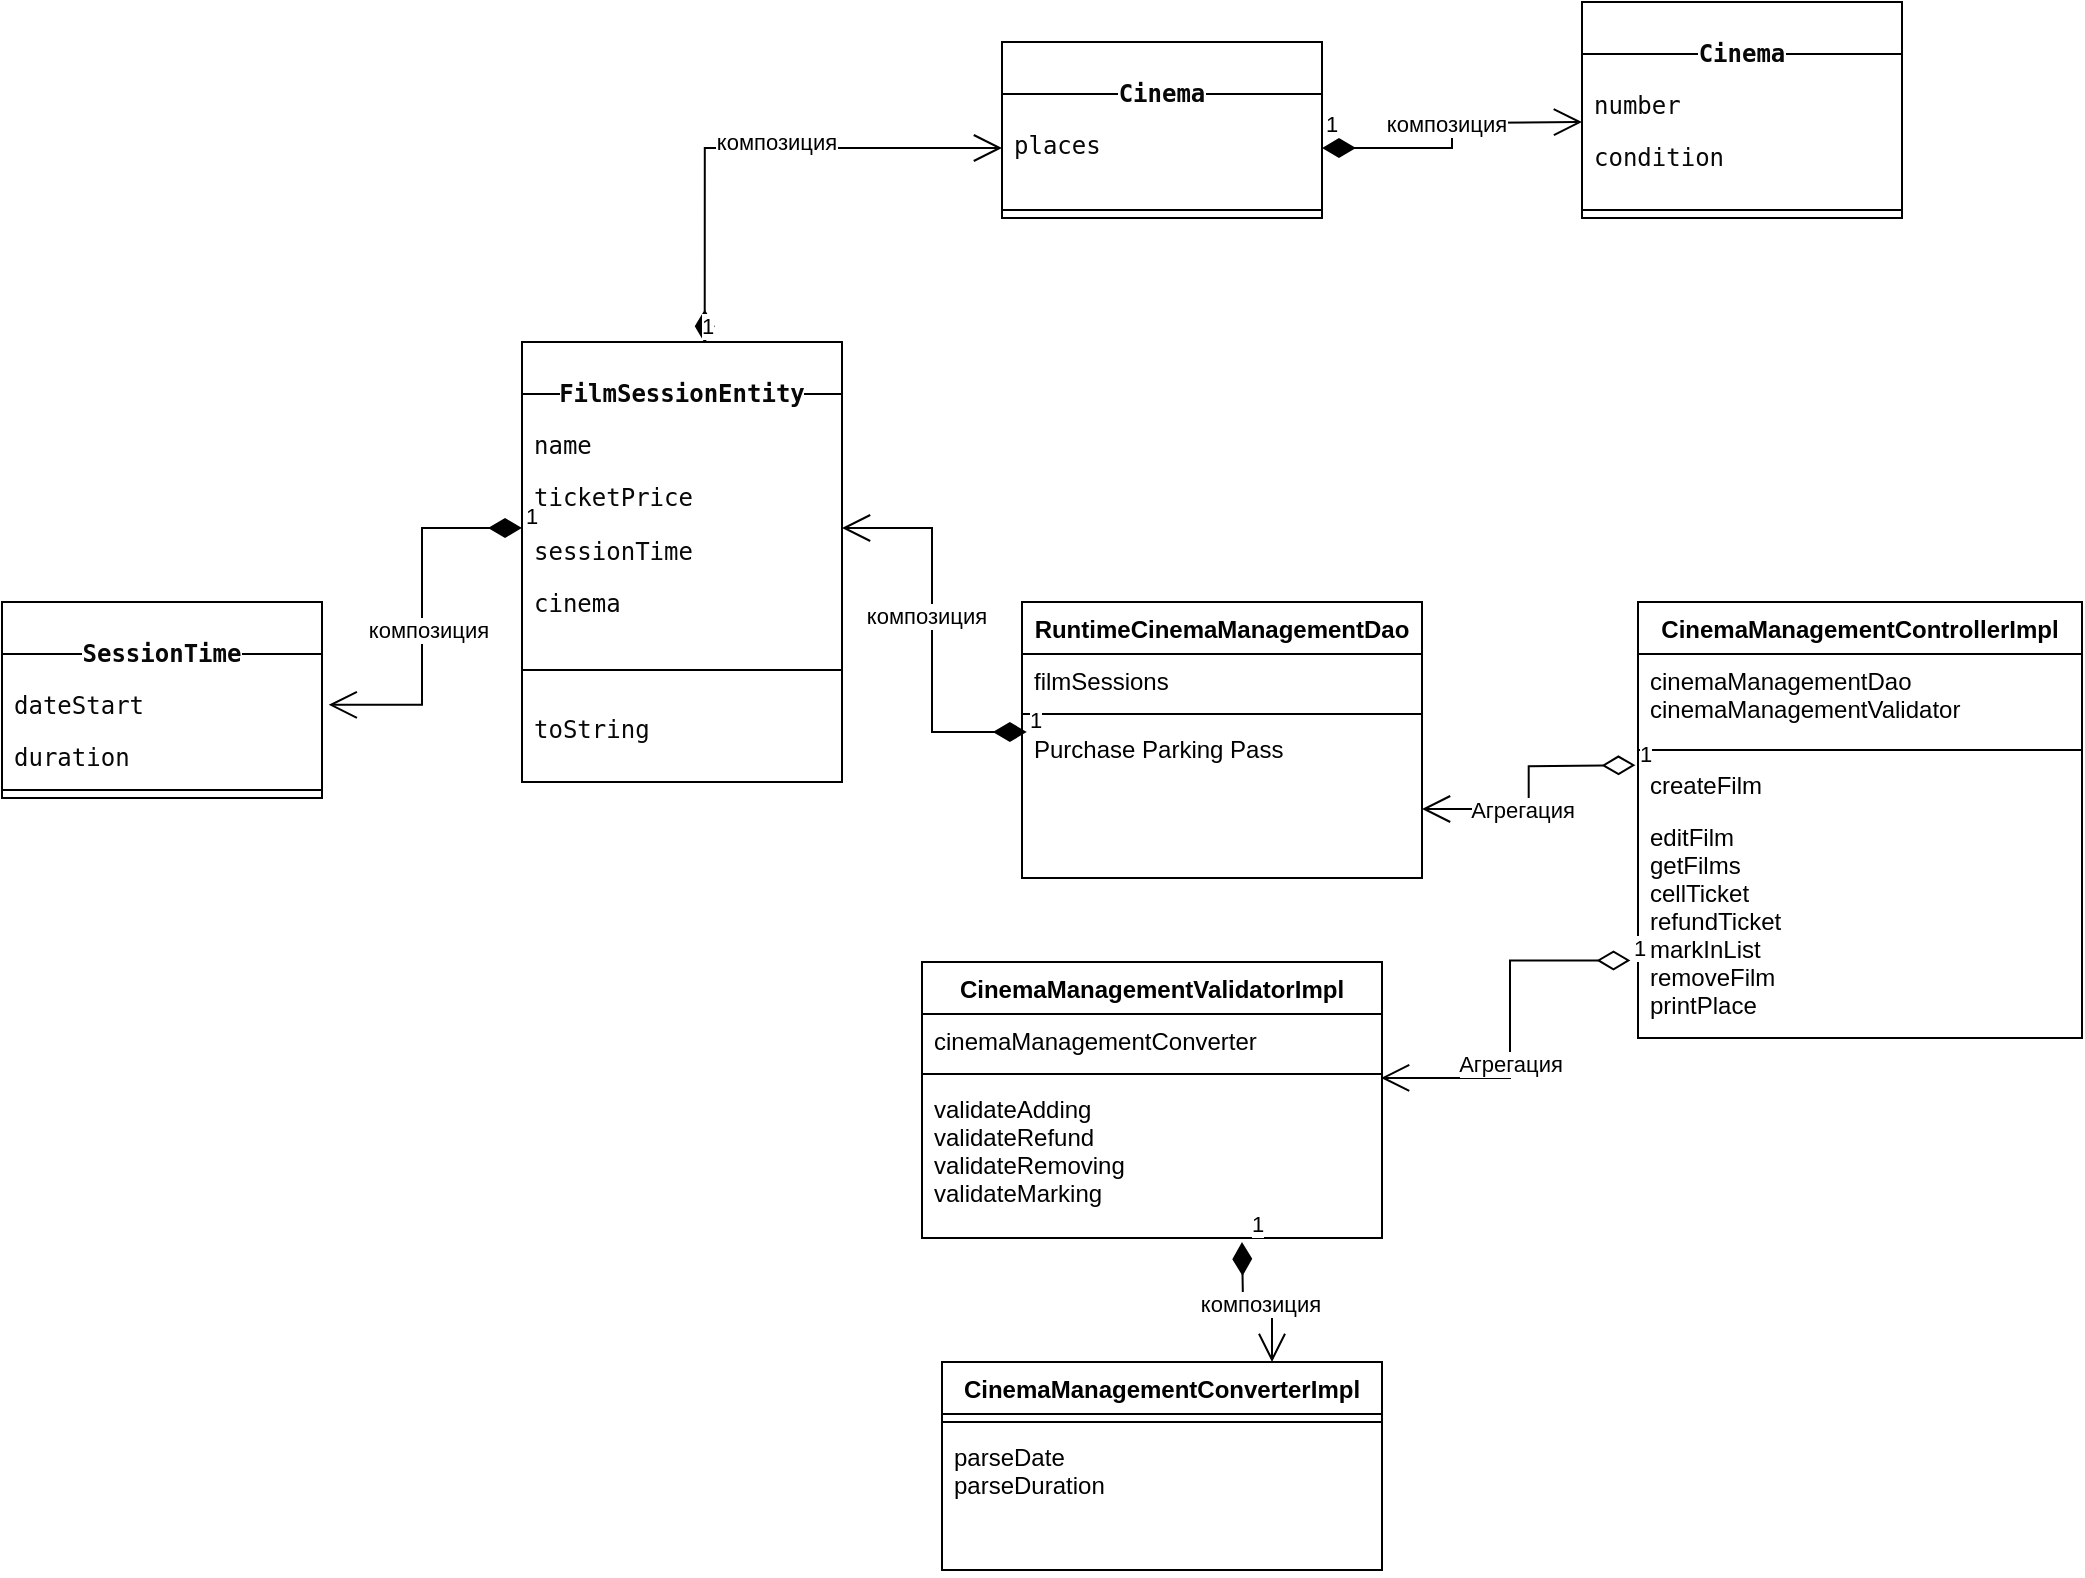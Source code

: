 <mxfile version="22.1.11" type="github">
  <diagram id="C5RBs43oDa-KdzZeNtuy" name="Page-1">
    <mxGraphModel dx="1698" dy="1669" grid="1" gridSize="10" guides="1" tooltips="1" connect="1" arrows="1" fold="1" page="1" pageScale="1" pageWidth="827" pageHeight="1169" math="0" shadow="0">
      <root>
        <mxCell id="WIyWlLk6GJQsqaUBKTNV-0" />
        <mxCell id="WIyWlLk6GJQsqaUBKTNV-1" parent="WIyWlLk6GJQsqaUBKTNV-0" />
        <mxCell id="zkfFHV4jXpPFQw0GAbJ--0" value="RuntimeCinemaManagementDao" style="swimlane;fontStyle=1;align=center;verticalAlign=top;childLayout=stackLayout;horizontal=1;startSize=26;horizontalStack=0;resizeParent=1;resizeLast=0;collapsible=1;marginBottom=0;rounded=0;shadow=0;strokeWidth=1;" parent="WIyWlLk6GJQsqaUBKTNV-1" vertex="1">
          <mxGeometry x="200" y="120" width="200" height="138" as="geometry">
            <mxRectangle x="230" y="140" width="160" height="26" as="alternateBounds" />
          </mxGeometry>
        </mxCell>
        <mxCell id="zkfFHV4jXpPFQw0GAbJ--1" value="filmSessions" style="text;align=left;verticalAlign=top;spacingLeft=4;spacingRight=4;overflow=hidden;rotatable=0;points=[[0,0.5],[1,0.5]];portConstraint=eastwest;" parent="zkfFHV4jXpPFQw0GAbJ--0" vertex="1">
          <mxGeometry y="26" width="200" height="26" as="geometry" />
        </mxCell>
        <mxCell id="zkfFHV4jXpPFQw0GAbJ--4" value="" style="line;html=1;strokeWidth=1;align=left;verticalAlign=middle;spacingTop=-1;spacingLeft=3;spacingRight=3;rotatable=0;labelPosition=right;points=[];portConstraint=eastwest;" parent="zkfFHV4jXpPFQw0GAbJ--0" vertex="1">
          <mxGeometry y="52" width="200" height="8" as="geometry" />
        </mxCell>
        <mxCell id="zkfFHV4jXpPFQw0GAbJ--5" value="Purchase Parking Pass" style="text;align=left;verticalAlign=top;spacingLeft=4;spacingRight=4;overflow=hidden;rotatable=0;points=[[0,0.5],[1,0.5]];portConstraint=eastwest;" parent="zkfFHV4jXpPFQw0GAbJ--0" vertex="1">
          <mxGeometry y="60" width="200" height="26" as="geometry" />
        </mxCell>
        <mxCell id="zkfFHV4jXpPFQw0GAbJ--17" value="CinemaManagementControllerImpl" style="swimlane;fontStyle=1;align=center;verticalAlign=top;childLayout=stackLayout;horizontal=1;startSize=26;horizontalStack=0;resizeParent=1;resizeLast=0;collapsible=1;marginBottom=0;rounded=0;shadow=0;strokeWidth=1;" parent="WIyWlLk6GJQsqaUBKTNV-1" vertex="1">
          <mxGeometry x="508" y="120" width="222" height="218" as="geometry">
            <mxRectangle x="550" y="140" width="160" height="26" as="alternateBounds" />
          </mxGeometry>
        </mxCell>
        <mxCell id="zkfFHV4jXpPFQw0GAbJ--18" value="cinemaManagementDao&#xa;cinemaManagementValidator" style="text;align=left;verticalAlign=top;spacingLeft=4;spacingRight=4;overflow=hidden;rotatable=0;points=[[0,0.5],[1,0.5]];portConstraint=eastwest;" parent="zkfFHV4jXpPFQw0GAbJ--17" vertex="1">
          <mxGeometry y="26" width="222" height="44" as="geometry" />
        </mxCell>
        <mxCell id="zkfFHV4jXpPFQw0GAbJ--23" value="" style="line;html=1;strokeWidth=1;align=left;verticalAlign=middle;spacingTop=-1;spacingLeft=3;spacingRight=3;rotatable=0;labelPosition=right;points=[];portConstraint=eastwest;" parent="zkfFHV4jXpPFQw0GAbJ--17" vertex="1">
          <mxGeometry y="70" width="222" height="8" as="geometry" />
        </mxCell>
        <mxCell id="zkfFHV4jXpPFQw0GAbJ--24" value="createFilm" style="text;align=left;verticalAlign=top;spacingLeft=4;spacingRight=4;overflow=hidden;rotatable=0;points=[[0,0.5],[1,0.5]];portConstraint=eastwest;" parent="zkfFHV4jXpPFQw0GAbJ--17" vertex="1">
          <mxGeometry y="78" width="222" height="26" as="geometry" />
        </mxCell>
        <mxCell id="zkfFHV4jXpPFQw0GAbJ--25" value="editFilm&#xa;getFilms&#xa;cellTicket&#xa;refundTicket&#xa;markInList&#xa;removeFilm&#xa;printPlace" style="text;align=left;verticalAlign=top;spacingLeft=4;spacingRight=4;overflow=hidden;rotatable=0;points=[[0,0.5],[1,0.5]];portConstraint=eastwest;" parent="zkfFHV4jXpPFQw0GAbJ--17" vertex="1">
          <mxGeometry y="104" width="222" height="114" as="geometry" />
        </mxCell>
        <mxCell id="EzYyWGSAX338Ddyty4Ww-6" value="1" style="endArrow=open;html=1;endSize=12;startArrow=diamondThin;startSize=14;startFill=0;edgeStyle=orthogonalEdgeStyle;align=left;verticalAlign=bottom;rounded=0;exitX=-0.008;exitY=0.138;exitDx=0;exitDy=0;exitPerimeter=0;entryX=1;entryY=0.75;entryDx=0;entryDy=0;" edge="1" parent="WIyWlLk6GJQsqaUBKTNV-1" target="zkfFHV4jXpPFQw0GAbJ--0">
          <mxGeometry x="-1" y="3" relative="1" as="geometry">
            <mxPoint x="506.72" y="201.588" as="sourcePoint" />
            <mxPoint x="490" y="300" as="targetPoint" />
          </mxGeometry>
        </mxCell>
        <mxCell id="EzYyWGSAX338Ddyty4Ww-7" value="Агрегация" style="edgeLabel;html=1;align=center;verticalAlign=middle;resizable=0;points=[];" vertex="1" connectable="0" parent="EzYyWGSAX338Ddyty4Ww-6">
          <mxGeometry x="0.223" relative="1" as="geometry">
            <mxPoint as="offset" />
          </mxGeometry>
        </mxCell>
        <mxCell id="EzYyWGSAX338Ddyty4Ww-10" value="CinemaManagementValidatorImpl" style="swimlane;fontStyle=1;align=center;verticalAlign=top;childLayout=stackLayout;horizontal=1;startSize=26;horizontalStack=0;resizeParent=1;resizeLast=0;collapsible=1;marginBottom=0;rounded=0;shadow=0;strokeWidth=1;" vertex="1" parent="WIyWlLk6GJQsqaUBKTNV-1">
          <mxGeometry x="150" y="300" width="230" height="138" as="geometry">
            <mxRectangle x="230" y="140" width="160" height="26" as="alternateBounds" />
          </mxGeometry>
        </mxCell>
        <mxCell id="EzYyWGSAX338Ddyty4Ww-11" value="cinemaManagementConverter" style="text;align=left;verticalAlign=top;spacingLeft=4;spacingRight=4;overflow=hidden;rotatable=0;points=[[0,0.5],[1,0.5]];portConstraint=eastwest;" vertex="1" parent="EzYyWGSAX338Ddyty4Ww-10">
          <mxGeometry y="26" width="230" height="26" as="geometry" />
        </mxCell>
        <mxCell id="EzYyWGSAX338Ddyty4Ww-12" value="" style="line;html=1;strokeWidth=1;align=left;verticalAlign=middle;spacingTop=-1;spacingLeft=3;spacingRight=3;rotatable=0;labelPosition=right;points=[];portConstraint=eastwest;" vertex="1" parent="EzYyWGSAX338Ddyty4Ww-10">
          <mxGeometry y="52" width="230" height="8" as="geometry" />
        </mxCell>
        <mxCell id="EzYyWGSAX338Ddyty4Ww-13" value="validateAdding&#xa;validateRefund&#xa;validateRemoving&#xa;validateMarking" style="text;align=left;verticalAlign=top;spacingLeft=4;spacingRight=4;overflow=hidden;rotatable=0;points=[[0,0.5],[1,0.5]];portConstraint=eastwest;" vertex="1" parent="EzYyWGSAX338Ddyty4Ww-10">
          <mxGeometry y="60" width="230" height="70" as="geometry" />
        </mxCell>
        <mxCell id="EzYyWGSAX338Ddyty4Ww-14" value="1" style="endArrow=open;html=1;endSize=12;startArrow=diamondThin;startSize=14;startFill=0;edgeStyle=orthogonalEdgeStyle;align=left;verticalAlign=bottom;rounded=0;exitX=-0.017;exitY=0.66;exitDx=0;exitDy=0;exitPerimeter=0;entryX=0.998;entryY=-0.029;entryDx=0;entryDy=0;entryPerimeter=0;" edge="1" parent="WIyWlLk6GJQsqaUBKTNV-1" source="zkfFHV4jXpPFQw0GAbJ--25" target="EzYyWGSAX338Ddyty4Ww-13">
          <mxGeometry x="-1" y="3" relative="1" as="geometry">
            <mxPoint x="516.72" y="329.998" as="sourcePoint" />
            <mxPoint x="390" y="352.41" as="targetPoint" />
          </mxGeometry>
        </mxCell>
        <mxCell id="EzYyWGSAX338Ddyty4Ww-15" value="Агрегация" style="edgeLabel;html=1;align=center;verticalAlign=middle;resizable=0;points=[];" vertex="1" connectable="0" parent="EzYyWGSAX338Ddyty4Ww-14">
          <mxGeometry x="0.223" relative="1" as="geometry">
            <mxPoint as="offset" />
          </mxGeometry>
        </mxCell>
        <mxCell id="EzYyWGSAX338Ddyty4Ww-16" value="CinemaManagementConverterImpl" style="swimlane;fontStyle=1;align=center;verticalAlign=top;childLayout=stackLayout;horizontal=1;startSize=26;horizontalStack=0;resizeParent=1;resizeLast=0;collapsible=1;marginBottom=0;rounded=0;shadow=0;strokeWidth=1;" vertex="1" parent="WIyWlLk6GJQsqaUBKTNV-1">
          <mxGeometry x="160" y="500" width="220" height="104" as="geometry">
            <mxRectangle x="230" y="140" width="160" height="26" as="alternateBounds" />
          </mxGeometry>
        </mxCell>
        <mxCell id="EzYyWGSAX338Ddyty4Ww-18" value="" style="line;html=1;strokeWidth=1;align=left;verticalAlign=middle;spacingTop=-1;spacingLeft=3;spacingRight=3;rotatable=0;labelPosition=right;points=[];portConstraint=eastwest;" vertex="1" parent="EzYyWGSAX338Ddyty4Ww-16">
          <mxGeometry y="26" width="220" height="8" as="geometry" />
        </mxCell>
        <mxCell id="EzYyWGSAX338Ddyty4Ww-19" value="parseDate&#xa;parseDuration" style="text;align=left;verticalAlign=top;spacingLeft=4;spacingRight=4;overflow=hidden;rotatable=0;points=[[0,0.5],[1,0.5]];portConstraint=eastwest;" vertex="1" parent="EzYyWGSAX338Ddyty4Ww-16">
          <mxGeometry y="34" width="220" height="70" as="geometry" />
        </mxCell>
        <mxCell id="EzYyWGSAX338Ddyty4Ww-20" value="1" style="endArrow=open;html=1;endSize=12;startArrow=diamondThin;startSize=14;startFill=1;edgeStyle=orthogonalEdgeStyle;align=left;verticalAlign=bottom;rounded=0;entryX=0.75;entryY=0;entryDx=0;entryDy=0;" edge="1" parent="WIyWlLk6GJQsqaUBKTNV-1" target="EzYyWGSAX338Ddyty4Ww-16">
          <mxGeometry x="-1" y="3" relative="1" as="geometry">
            <mxPoint x="310" y="440" as="sourcePoint" />
            <mxPoint x="470" y="480" as="targetPoint" />
          </mxGeometry>
        </mxCell>
        <mxCell id="EzYyWGSAX338Ddyty4Ww-41" value="композиция" style="edgeLabel;html=1;align=center;verticalAlign=middle;resizable=0;points=[];" vertex="1" connectable="0" parent="EzYyWGSAX338Ddyty4Ww-20">
          <mxGeometry x="0.027" relative="1" as="geometry">
            <mxPoint as="offset" />
          </mxGeometry>
        </mxCell>
        <mxCell id="EzYyWGSAX338Ddyty4Ww-23" value="&lt;div style=&quot;background-color:#ffffff;color:#080808&quot;&gt;&lt;pre style=&quot;font-family:&#39;JetBrains Mono&#39;,monospace;font-size:9,8pt;&quot;&gt;FilmSessionEntity&lt;/pre&gt;&lt;/div&gt;" style="swimlane;fontStyle=1;align=center;verticalAlign=top;childLayout=stackLayout;horizontal=1;startSize=26;horizontalStack=0;resizeParent=1;resizeParentMax=0;resizeLast=0;collapsible=1;marginBottom=0;whiteSpace=wrap;html=1;" vertex="1" parent="WIyWlLk6GJQsqaUBKTNV-1">
          <mxGeometry x="-50" y="-10" width="160" height="220" as="geometry" />
        </mxCell>
        <mxCell id="EzYyWGSAX338Ddyty4Ww-24" value="&lt;div style=&quot;background-color:#ffffff;color:#080808&quot;&gt;&lt;pre style=&quot;font-family:&#39;JetBrains Mono&#39;,monospace;font-size:9,8pt;&quot;&gt;name&lt;/pre&gt;&lt;pre style=&quot;font-family:&#39;JetBrains Mono&#39;,monospace;font-size:9,8pt;&quot;&gt;&lt;div&gt;&lt;pre style=&quot;font-family:&#39;JetBrains Mono&#39;,monospace;font-size:9,8pt;&quot;&gt;ticketPrice&lt;/pre&gt;&lt;pre style=&quot;font-family:&#39;JetBrains Mono&#39;,monospace;font-size:9,8pt;&quot;&gt;&lt;div&gt;&lt;pre style=&quot;font-family:&#39;JetBrains Mono&#39;,monospace;font-size:9,8pt;&quot;&gt;sessionTime&lt;/pre&gt;&lt;pre style=&quot;font-family:&#39;JetBrains Mono&#39;,monospace;font-size:9,8pt;&quot;&gt;&lt;div&gt;&lt;pre style=&quot;font-family:&#39;JetBrains Mono&#39;,monospace;font-size:9,8pt;&quot;&gt;cinema&lt;/pre&gt;&lt;/div&gt;&lt;/pre&gt;&lt;/div&gt;&lt;/pre&gt;&lt;/div&gt;&lt;/pre&gt;&lt;/div&gt;" style="text;strokeColor=none;fillColor=none;align=left;verticalAlign=top;spacingLeft=4;spacingRight=4;overflow=hidden;rotatable=0;points=[[0,0.5],[1,0.5]];portConstraint=eastwest;whiteSpace=wrap;html=1;" vertex="1" parent="EzYyWGSAX338Ddyty4Ww-23">
          <mxGeometry y="26" width="160" height="134" as="geometry" />
        </mxCell>
        <mxCell id="EzYyWGSAX338Ddyty4Ww-25" value="" style="line;strokeWidth=1;fillColor=none;align=left;verticalAlign=middle;spacingTop=-1;spacingLeft=3;spacingRight=3;rotatable=0;labelPosition=right;points=[];portConstraint=eastwest;strokeColor=inherit;" vertex="1" parent="EzYyWGSAX338Ddyty4Ww-23">
          <mxGeometry y="160" width="160" height="8" as="geometry" />
        </mxCell>
        <mxCell id="EzYyWGSAX338Ddyty4Ww-26" value="&lt;div style=&quot;background-color:#ffffff;color:#080808&quot;&gt;&lt;pre style=&quot;font-family:&#39;JetBrains Mono&#39;,monospace;font-size:9,8pt;&quot;&gt;toString&lt;/pre&gt;&lt;/div&gt;" style="text;strokeColor=none;fillColor=none;align=left;verticalAlign=top;spacingLeft=4;spacingRight=4;overflow=hidden;rotatable=0;points=[[0,0.5],[1,0.5]];portConstraint=eastwest;whiteSpace=wrap;html=1;" vertex="1" parent="EzYyWGSAX338Ddyty4Ww-23">
          <mxGeometry y="168" width="160" height="52" as="geometry" />
        </mxCell>
        <mxCell id="EzYyWGSAX338Ddyty4Ww-28" value="1" style="endArrow=open;html=1;endSize=12;startArrow=diamondThin;startSize=14;startFill=1;edgeStyle=orthogonalEdgeStyle;align=left;verticalAlign=bottom;rounded=0;exitX=0.012;exitY=0.192;exitDx=0;exitDy=0;exitPerimeter=0;" edge="1" parent="WIyWlLk6GJQsqaUBKTNV-1" source="zkfFHV4jXpPFQw0GAbJ--5" target="EzYyWGSAX338Ddyty4Ww-24">
          <mxGeometry x="-1" y="3" relative="1" as="geometry">
            <mxPoint x="120" y="251" as="sourcePoint" />
            <mxPoint x="145" y="311" as="targetPoint" />
          </mxGeometry>
        </mxCell>
        <mxCell id="EzYyWGSAX338Ddyty4Ww-29" value="композиция" style="edgeLabel;html=1;align=center;verticalAlign=middle;resizable=0;points=[];" vertex="1" connectable="0" parent="EzYyWGSAX338Ddyty4Ww-28">
          <mxGeometry x="0.084" y="3" relative="1" as="geometry">
            <mxPoint as="offset" />
          </mxGeometry>
        </mxCell>
        <mxCell id="EzYyWGSAX338Ddyty4Ww-30" value="&lt;div style=&quot;background-color:#ffffff;color:#080808&quot;&gt;&lt;pre style=&quot;font-family:&#39;JetBrains Mono&#39;,monospace;font-size:9,8pt;&quot;&gt;&lt;div&gt;&lt;pre style=&quot;font-family:&#39;JetBrains Mono&#39;,monospace;font-size:9,8pt;&quot;&gt;Cinema&lt;/pre&gt;&lt;/div&gt;&lt;/pre&gt;&lt;/div&gt;" style="swimlane;fontStyle=1;align=center;verticalAlign=top;childLayout=stackLayout;horizontal=1;startSize=26;horizontalStack=0;resizeParent=1;resizeParentMax=0;resizeLast=0;collapsible=1;marginBottom=0;whiteSpace=wrap;html=1;" vertex="1" parent="WIyWlLk6GJQsqaUBKTNV-1">
          <mxGeometry x="190" y="-160" width="160" height="88" as="geometry" />
        </mxCell>
        <mxCell id="EzYyWGSAX338Ddyty4Ww-31" value="&lt;div style=&quot;background-color:#ffffff;color:#080808&quot;&gt;&lt;pre style=&quot;font-family:&#39;JetBrains Mono&#39;,monospace;font-size:9,8pt;&quot;&gt;&lt;div&gt;&lt;pre style=&quot;font-family:&#39;JetBrains Mono&#39;,monospace;font-size:9,8pt;&quot;&gt;places&lt;/pre&gt;&lt;/div&gt;&lt;/pre&gt;&lt;/div&gt;" style="text;strokeColor=none;fillColor=none;align=left;verticalAlign=top;spacingLeft=4;spacingRight=4;overflow=hidden;rotatable=0;points=[[0,0.5],[1,0.5]];portConstraint=eastwest;whiteSpace=wrap;html=1;" vertex="1" parent="EzYyWGSAX338Ddyty4Ww-30">
          <mxGeometry y="26" width="160" height="54" as="geometry" />
        </mxCell>
        <mxCell id="EzYyWGSAX338Ddyty4Ww-32" value="" style="line;strokeWidth=1;fillColor=none;align=left;verticalAlign=middle;spacingTop=-1;spacingLeft=3;spacingRight=3;rotatable=0;labelPosition=right;points=[];portConstraint=eastwest;strokeColor=inherit;" vertex="1" parent="EzYyWGSAX338Ddyty4Ww-30">
          <mxGeometry y="80" width="160" height="8" as="geometry" />
        </mxCell>
        <mxCell id="EzYyWGSAX338Ddyty4Ww-34" value="1" style="endArrow=open;html=1;endSize=12;startArrow=diamondThin;startSize=14;startFill=1;edgeStyle=orthogonalEdgeStyle;align=left;verticalAlign=bottom;rounded=0;exitX=0.571;exitY=0.003;exitDx=0;exitDy=0;exitPerimeter=0;entryX=0;entryY=0.5;entryDx=0;entryDy=0;" edge="1" parent="WIyWlLk6GJQsqaUBKTNV-1" source="EzYyWGSAX338Ddyty4Ww-23" target="EzYyWGSAX338Ddyty4Ww-31">
          <mxGeometry x="-1" y="3" relative="1" as="geometry">
            <mxPoint x="122" y="-98" as="sourcePoint" />
            <mxPoint x="30" y="-200" as="targetPoint" />
          </mxGeometry>
        </mxCell>
        <mxCell id="EzYyWGSAX338Ddyty4Ww-35" value="композиция" style="edgeLabel;html=1;align=center;verticalAlign=middle;resizable=0;points=[];" vertex="1" connectable="0" parent="EzYyWGSAX338Ddyty4Ww-34">
          <mxGeometry x="0.084" y="3" relative="1" as="geometry">
            <mxPoint as="offset" />
          </mxGeometry>
        </mxCell>
        <mxCell id="EzYyWGSAX338Ddyty4Ww-36" value="&lt;div style=&quot;background-color:#ffffff;color:#080808&quot;&gt;&lt;pre style=&quot;font-family:&#39;JetBrains Mono&#39;,monospace;font-size:9,8pt;&quot;&gt;&lt;div&gt;&lt;pre style=&quot;font-family:&#39;JetBrains Mono&#39;,monospace;font-size:9,8pt;&quot;&gt;Cinema&lt;/pre&gt;&lt;/div&gt;&lt;/pre&gt;&lt;/div&gt;" style="swimlane;fontStyle=1;align=center;verticalAlign=top;childLayout=stackLayout;horizontal=1;startSize=26;horizontalStack=0;resizeParent=1;resizeParentMax=0;resizeLast=0;collapsible=1;marginBottom=0;whiteSpace=wrap;html=1;" vertex="1" parent="WIyWlLk6GJQsqaUBKTNV-1">
          <mxGeometry x="480" y="-180" width="160" height="108" as="geometry" />
        </mxCell>
        <mxCell id="EzYyWGSAX338Ddyty4Ww-37" value="&lt;div style=&quot;background-color:#ffffff;color:#080808&quot;&gt;&lt;pre style=&quot;font-family:&#39;JetBrains Mono&#39;,monospace;font-size:9,8pt;&quot;&gt;&lt;pre style=&quot;font-family:&#39;JetBrains Mono&#39;,monospace;font-size:9,8pt;&quot;&gt;number&lt;/pre&gt;&lt;pre style=&quot;font-family:&#39;JetBrains Mono&#39;,monospace;font-size:9,8pt;&quot;&gt;condition&lt;/pre&gt;&lt;/pre&gt;&lt;/div&gt;" style="text;strokeColor=none;fillColor=none;align=left;verticalAlign=top;spacingLeft=4;spacingRight=4;overflow=hidden;rotatable=0;points=[[0,0.5],[1,0.5]];portConstraint=eastwest;whiteSpace=wrap;html=1;" vertex="1" parent="EzYyWGSAX338Ddyty4Ww-36">
          <mxGeometry y="26" width="160" height="74" as="geometry" />
        </mxCell>
        <mxCell id="EzYyWGSAX338Ddyty4Ww-38" value="" style="line;strokeWidth=1;fillColor=none;align=left;verticalAlign=middle;spacingTop=-1;spacingLeft=3;spacingRight=3;rotatable=0;labelPosition=right;points=[];portConstraint=eastwest;strokeColor=inherit;" vertex="1" parent="EzYyWGSAX338Ddyty4Ww-36">
          <mxGeometry y="100" width="160" height="8" as="geometry" />
        </mxCell>
        <mxCell id="EzYyWGSAX338Ddyty4Ww-42" value="1" style="endArrow=open;html=1;endSize=12;startArrow=diamondThin;startSize=14;startFill=1;edgeStyle=orthogonalEdgeStyle;align=left;verticalAlign=bottom;rounded=0;" edge="1" parent="WIyWlLk6GJQsqaUBKTNV-1" source="EzYyWGSAX338Ddyty4Ww-31">
          <mxGeometry x="-1" y="3" relative="1" as="geometry">
            <mxPoint x="572" y="-268" as="sourcePoint" />
            <mxPoint x="480" y="-120" as="targetPoint" />
          </mxGeometry>
        </mxCell>
        <mxCell id="EzYyWGSAX338Ddyty4Ww-43" value="композиция" style="edgeLabel;html=1;align=center;verticalAlign=middle;resizable=0;points=[];" vertex="1" connectable="0" parent="EzYyWGSAX338Ddyty4Ww-42">
          <mxGeometry x="0.084" y="3" relative="1" as="geometry">
            <mxPoint as="offset" />
          </mxGeometry>
        </mxCell>
        <mxCell id="EzYyWGSAX338Ddyty4Ww-44" value="&lt;div style=&quot;background-color:#ffffff;color:#080808&quot;&gt;&lt;pre style=&quot;font-family:&#39;JetBrains Mono&#39;,monospace;font-size:9,8pt;&quot;&gt;&lt;pre style=&quot;font-family:&#39;JetBrains Mono&#39;,monospace;font-size:9,8pt;&quot;&gt;&lt;div&gt;&lt;pre style=&quot;font-family:&#39;JetBrains Mono&#39;,monospace;font-size:9,8pt;&quot;&gt;SessionTime&lt;/pre&gt;&lt;/div&gt;&lt;/pre&gt;&lt;/pre&gt;&lt;/div&gt;" style="swimlane;fontStyle=1;align=center;verticalAlign=top;childLayout=stackLayout;horizontal=1;startSize=26;horizontalStack=0;resizeParent=1;resizeParentMax=0;resizeLast=0;collapsible=1;marginBottom=0;whiteSpace=wrap;html=1;" vertex="1" parent="WIyWlLk6GJQsqaUBKTNV-1">
          <mxGeometry x="-310" y="120" width="160" height="98" as="geometry" />
        </mxCell>
        <mxCell id="EzYyWGSAX338Ddyty4Ww-45" value="&lt;div style=&quot;background-color:#ffffff;color:#080808&quot;&gt;&lt;pre style=&quot;font-family:&#39;JetBrains Mono&#39;,monospace;font-size:9,8pt;&quot;&gt;&lt;pre style=&quot;font-family:&#39;JetBrains Mono&#39;,monospace;font-size:9,8pt;&quot;&gt;&lt;div&gt;&lt;pre style=&quot;font-family:&#39;JetBrains Mono&#39;,monospace;font-size:9,8pt;&quot;&gt;dateStart&lt;/pre&gt;&lt;pre style=&quot;font-family:&#39;JetBrains Mono&#39;,monospace;font-size:9,8pt;&quot;&gt;&lt;div&gt;&lt;pre style=&quot;font-family:&#39;JetBrains Mono&#39;,monospace;font-size:9,8pt;&quot;&gt;duration&lt;/pre&gt;&lt;/div&gt;&lt;/pre&gt;&lt;/div&gt;&lt;/pre&gt;&lt;/pre&gt;&lt;/div&gt;" style="text;strokeColor=none;fillColor=none;align=left;verticalAlign=top;spacingLeft=4;spacingRight=4;overflow=hidden;rotatable=0;points=[[0,0.5],[1,0.5]];portConstraint=eastwest;whiteSpace=wrap;html=1;" vertex="1" parent="EzYyWGSAX338Ddyty4Ww-44">
          <mxGeometry y="26" width="160" height="64" as="geometry" />
        </mxCell>
        <mxCell id="EzYyWGSAX338Ddyty4Ww-46" value="" style="line;strokeWidth=1;fillColor=none;align=left;verticalAlign=middle;spacingTop=-1;spacingLeft=3;spacingRight=3;rotatable=0;labelPosition=right;points=[];portConstraint=eastwest;strokeColor=inherit;" vertex="1" parent="EzYyWGSAX338Ddyty4Ww-44">
          <mxGeometry y="90" width="160" height="8" as="geometry" />
        </mxCell>
        <mxCell id="EzYyWGSAX338Ddyty4Ww-47" value="1" style="endArrow=open;html=1;endSize=12;startArrow=diamondThin;startSize=14;startFill=1;edgeStyle=orthogonalEdgeStyle;align=left;verticalAlign=bottom;rounded=0;exitX=0;exitY=0.5;exitDx=0;exitDy=0;entryX=1.021;entryY=0.397;entryDx=0;entryDy=0;entryPerimeter=0;" edge="1" parent="WIyWlLk6GJQsqaUBKTNV-1" source="EzYyWGSAX338Ddyty4Ww-24" target="EzYyWGSAX338Ddyty4Ww-45">
          <mxGeometry x="-1" y="3" relative="1" as="geometry">
            <mxPoint x="-250" y="93" as="sourcePoint" />
            <mxPoint x="-120" y="80" as="targetPoint" />
          </mxGeometry>
        </mxCell>
        <mxCell id="EzYyWGSAX338Ddyty4Ww-48" value="композиция" style="edgeLabel;html=1;align=center;verticalAlign=middle;resizable=0;points=[];" vertex="1" connectable="0" parent="EzYyWGSAX338Ddyty4Ww-47">
          <mxGeometry x="0.084" y="3" relative="1" as="geometry">
            <mxPoint as="offset" />
          </mxGeometry>
        </mxCell>
      </root>
    </mxGraphModel>
  </diagram>
</mxfile>
